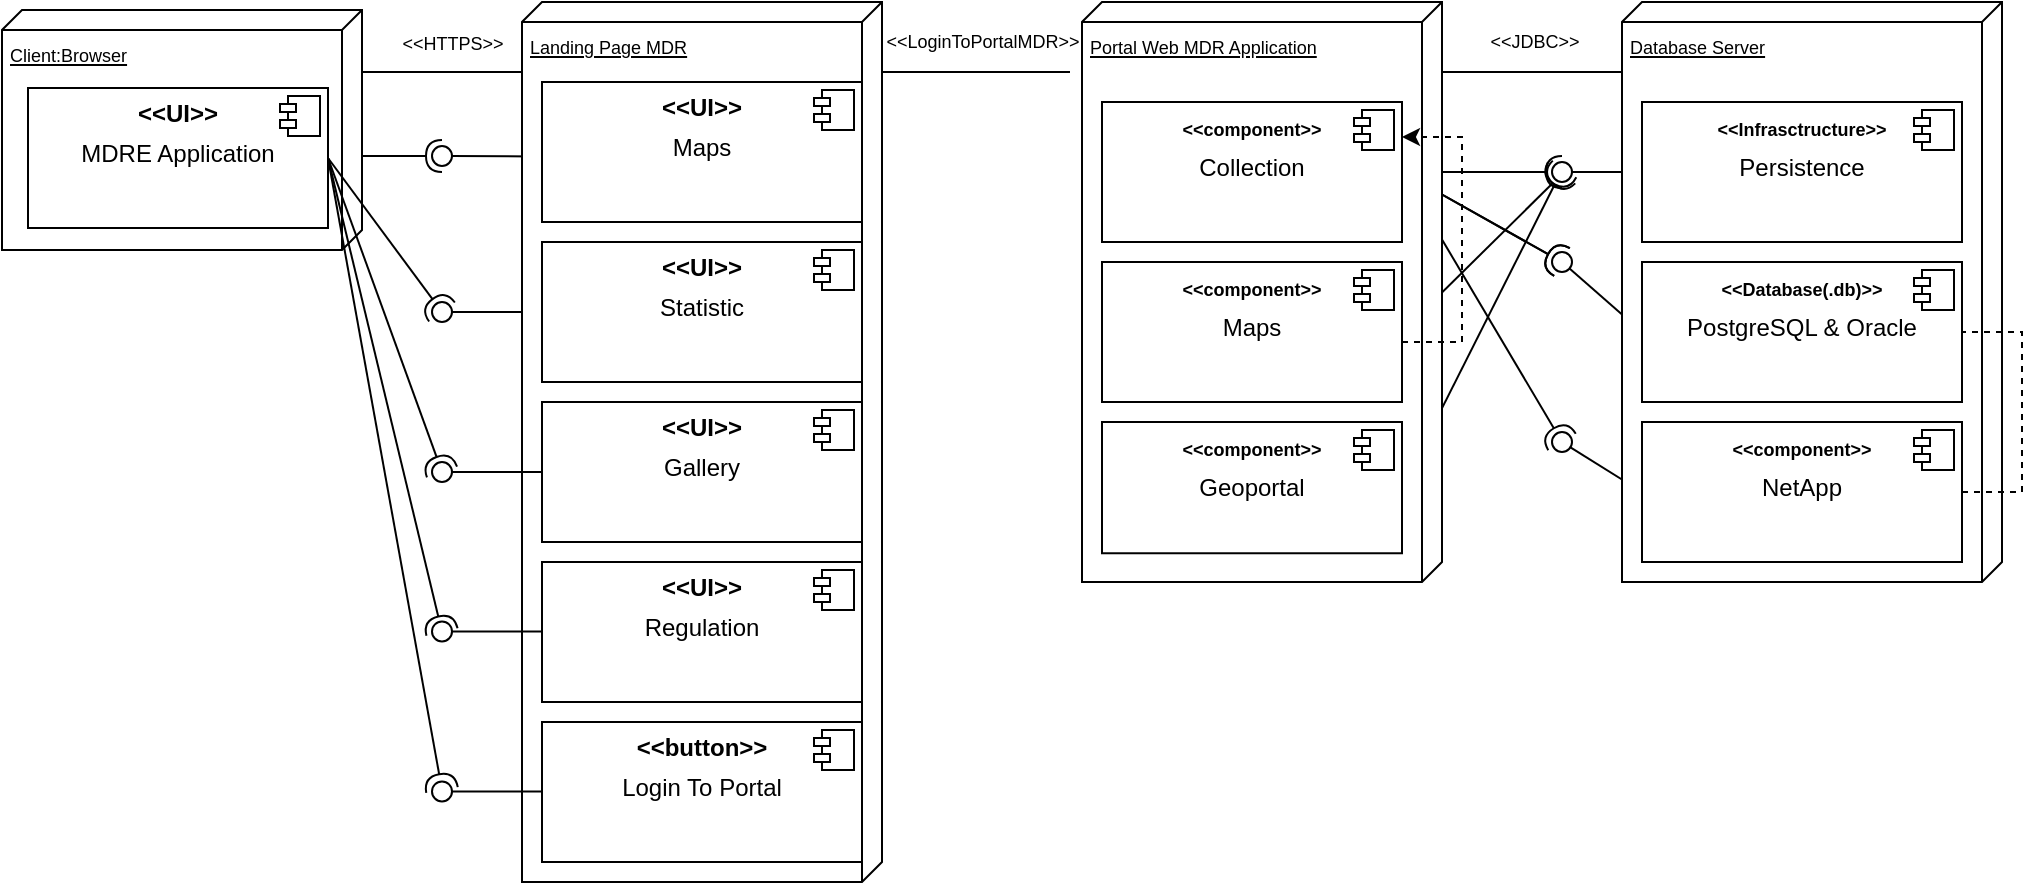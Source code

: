 <mxfile version="24.4.4" type="github">
  <diagram name="Page-1" id="lg8GERI4jvKTzHJQfLz6">
    <mxGraphModel dx="600" dy="1473" grid="1" gridSize="10" guides="1" tooltips="1" connect="1" arrows="1" fold="1" page="1" pageScale="1" pageWidth="850" pageHeight="1100" math="0" shadow="0">
      <root>
        <mxCell id="0" />
        <mxCell id="1" parent="0" />
        <mxCell id="dWrJF7Umer4r_7vTZvSn-57" value="" style="rounded=0;orthogonalLoop=1;jettySize=auto;html=1;endArrow=oval;endFill=0;sketch=0;sourcePerimeterSpacing=0;targetPerimeterSpacing=0;endSize=10;exitX=0;exitY=0.5;exitDx=0;exitDy=0;" edge="1" parent="1" source="dWrJF7Umer4r_7vTZvSn-51">
          <mxGeometry relative="1" as="geometry">
            <mxPoint x="884.0" y="-865" as="sourcePoint" />
            <mxPoint x="830" y="-820" as="targetPoint" />
          </mxGeometry>
        </mxCell>
        <mxCell id="dWrJF7Umer4r_7vTZvSn-43" value="" style="group" vertex="1" connectable="0" parent="1">
          <mxGeometry x="740" y="-946" width="126.0" height="31" as="geometry" />
        </mxCell>
        <mxCell id="dWrJF7Umer4r_7vTZvSn-44" style="edgeStyle=orthogonalEdgeStyle;rounded=0;orthogonalLoop=1;jettySize=auto;html=1;endArrow=none;endFill=0;" edge="1" parent="dWrJF7Umer4r_7vTZvSn-43">
          <mxGeometry relative="1" as="geometry">
            <mxPoint y="31" as="sourcePoint" />
            <mxPoint x="120.0" y="31" as="targetPoint" />
            <Array as="points">
              <mxPoint x="100.0" y="31" />
              <mxPoint x="100.0" y="31" />
            </Array>
          </mxGeometry>
        </mxCell>
        <mxCell id="dWrJF7Umer4r_7vTZvSn-45" value="&lt;font style=&quot;font-size: 9px;&quot;&gt;&amp;lt;&amp;lt;JDBC&amp;gt;&amp;gt;&lt;/font&gt;" style="text;html=1;align=center;verticalAlign=middle;resizable=0;points=[];autosize=1;strokeColor=none;fillColor=none;" vertex="1" parent="dWrJF7Umer4r_7vTZvSn-43">
          <mxGeometry x="41.0" width="70" height="30" as="geometry" />
        </mxCell>
        <mxCell id="dWrJF7Umer4r_7vTZvSn-42" value="" style="group" vertex="1" connectable="0" parent="1">
          <mxGeometry x="464.0" y="-946" width="136.0" height="31" as="geometry" />
        </mxCell>
        <mxCell id="dWrJF7Umer4r_7vTZvSn-40" style="edgeStyle=orthogonalEdgeStyle;rounded=0;orthogonalLoop=1;jettySize=auto;html=1;endArrow=none;endFill=0;" edge="1" parent="dWrJF7Umer4r_7vTZvSn-42">
          <mxGeometry relative="1" as="geometry">
            <mxPoint y="31" as="sourcePoint" />
            <mxPoint x="120.0" y="31" as="targetPoint" />
            <Array as="points">
              <mxPoint x="100.0" y="31" />
              <mxPoint x="100.0" y="31" />
            </Array>
          </mxGeometry>
        </mxCell>
        <mxCell id="dWrJF7Umer4r_7vTZvSn-41" value="&lt;font style=&quot;font-size: 9px;&quot;&gt;&amp;lt;&amp;lt;LoginToPortalMDR&amp;gt;&amp;gt;&lt;/font&gt;" style="text;html=1;align=center;verticalAlign=middle;resizable=0;points=[];autosize=1;strokeColor=none;fillColor=none;" vertex="1" parent="dWrJF7Umer4r_7vTZvSn-42">
          <mxGeometry x="16.0" width="120" height="30" as="geometry" />
        </mxCell>
        <mxCell id="dWrJF7Umer4r_7vTZvSn-13" value="" style="rounded=0;orthogonalLoop=1;jettySize=auto;html=1;endArrow=halfCircle;endFill=0;endSize=6;strokeWidth=1;sketch=0;" edge="1" parent="1">
          <mxGeometry relative="1" as="geometry">
            <mxPoint x="210" y="-873" as="sourcePoint" />
            <mxPoint x="270" y="-873" as="targetPoint" />
          </mxGeometry>
        </mxCell>
        <mxCell id="dWrJF7Umer4r_7vTZvSn-11" value="" style="group" vertex="1" connectable="0" parent="1">
          <mxGeometry x="50" y="-946" width="180" height="120" as="geometry" />
        </mxCell>
        <mxCell id="dWrJF7Umer4r_7vTZvSn-10" value="&lt;font style=&quot;font-size: 9px;&quot;&gt;Client:Browser&lt;/font&gt;" style="verticalAlign=top;align=left;spacingTop=8;spacingLeft=2;spacingRight=12;shape=cube;size=10;direction=south;fontStyle=4;html=1;whiteSpace=wrap;" vertex="1" parent="dWrJF7Umer4r_7vTZvSn-11">
          <mxGeometry width="180" height="120" as="geometry" />
        </mxCell>
        <mxCell id="dWrJF7Umer4r_7vTZvSn-8" value="&lt;p style=&quot;margin:0px;margin-top:6px;text-align:center;&quot;&gt;&lt;b&gt;&amp;lt;&amp;lt;UI&amp;gt;&amp;gt;&lt;/b&gt;&lt;/p&gt;&lt;p style=&quot;margin:0px;margin-top:6px;text-align:center;&quot;&gt;MDRE Application&lt;/p&gt;" style="align=left;overflow=fill;html=1;dropTarget=0;whiteSpace=wrap;" vertex="1" parent="dWrJF7Umer4r_7vTZvSn-11">
          <mxGeometry x="13" y="39" width="150" height="70" as="geometry" />
        </mxCell>
        <mxCell id="dWrJF7Umer4r_7vTZvSn-9" value="" style="shape=component;jettyWidth=8;jettyHeight=4;" vertex="1" parent="dWrJF7Umer4r_7vTZvSn-8">
          <mxGeometry x="1" width="20" height="20" relative="1" as="geometry">
            <mxPoint x="-24" y="4" as="offset" />
          </mxGeometry>
        </mxCell>
        <mxCell id="dWrJF7Umer4r_7vTZvSn-14" value="" style="rounded=0;orthogonalLoop=1;jettySize=auto;html=1;endArrow=oval;endFill=0;sketch=0;sourcePerimeterSpacing=0;targetPerimeterSpacing=0;endSize=10;exitX=0.209;exitY=0.993;exitDx=0;exitDy=0;exitPerimeter=0;" edge="1" parent="1">
          <mxGeometry relative="1" as="geometry">
            <mxPoint x="330.26" y="-872.67" as="sourcePoint" />
            <mxPoint x="270" y="-873" as="targetPoint" />
          </mxGeometry>
        </mxCell>
        <mxCell id="dWrJF7Umer4r_7vTZvSn-15" value="" style="ellipse;whiteSpace=wrap;html=1;align=center;aspect=fixed;fillColor=none;strokeColor=none;resizable=0;perimeter=centerPerimeter;rotatable=0;allowArrows=0;points=[];outlineConnect=1;" vertex="1" parent="1">
          <mxGeometry x="275" y="-830" width="10" height="10" as="geometry" />
        </mxCell>
        <mxCell id="dWrJF7Umer4r_7vTZvSn-23" style="edgeStyle=orthogonalEdgeStyle;rounded=0;orthogonalLoop=1;jettySize=auto;html=1;endArrow=none;endFill=0;" edge="1" parent="1">
          <mxGeometry relative="1" as="geometry">
            <mxPoint x="230.0" y="-915" as="sourcePoint" />
            <mxPoint x="350" y="-915" as="targetPoint" />
            <Array as="points">
              <mxPoint x="330" y="-915" />
              <mxPoint x="330" y="-915" />
            </Array>
          </mxGeometry>
        </mxCell>
        <mxCell id="dWrJF7Umer4r_7vTZvSn-24" value="&lt;font style=&quot;font-size: 9px;&quot;&gt;&amp;lt;&amp;lt;HTTPS&amp;gt;&amp;gt;&lt;/font&gt;" style="text;html=1;align=center;verticalAlign=middle;resizable=0;points=[];autosize=1;strokeColor=none;fillColor=none;" vertex="1" parent="1">
          <mxGeometry x="240" y="-945" width="70" height="30" as="geometry" />
        </mxCell>
        <mxCell id="dWrJF7Umer4r_7vTZvSn-56" value="" style="rounded=0;orthogonalLoop=1;jettySize=auto;html=1;endArrow=halfCircle;endFill=0;endSize=6;strokeWidth=1;sketch=0;exitX=1;exitY=0.5;exitDx=0;exitDy=0;" edge="1" parent="1" source="dWrJF7Umer4r_7vTZvSn-32">
          <mxGeometry relative="1" as="geometry">
            <mxPoint x="836" y="-842" as="sourcePoint" />
            <mxPoint x="830" y="-820" as="targetPoint" />
          </mxGeometry>
        </mxCell>
        <mxCell id="dWrJF7Umer4r_7vTZvSn-58" value="" style="ellipse;whiteSpace=wrap;html=1;align=center;aspect=fixed;fillColor=none;strokeColor=none;resizable=0;perimeter=centerPerimeter;rotatable=0;allowArrows=0;points=[];outlineConnect=1;" vertex="1" parent="1">
          <mxGeometry x="811" y="-847" width="10" height="10" as="geometry" />
        </mxCell>
        <mxCell id="dWrJF7Umer4r_7vTZvSn-59" value="" style="rounded=0;orthogonalLoop=1;jettySize=auto;html=1;endArrow=halfCircle;endFill=0;endSize=6;strokeWidth=1;sketch=0;fontSize=12;curved=1;exitX=1;exitY=0.5;exitDx=0;exitDy=0;" edge="1" parent="1" source="dWrJF7Umer4r_7vTZvSn-32">
          <mxGeometry relative="1" as="geometry">
            <mxPoint x="826" y="-790" as="sourcePoint" />
            <mxPoint x="830" y="-820" as="targetPoint" />
          </mxGeometry>
        </mxCell>
        <mxCell id="dWrJF7Umer4r_7vTZvSn-60" value="" style="ellipse;whiteSpace=wrap;html=1;align=center;aspect=fixed;fillColor=none;strokeColor=none;resizable=0;perimeter=centerPerimeter;rotatable=0;allowArrows=0;points=[];outlineConnect=1;" vertex="1" parent="1">
          <mxGeometry x="801" y="-795" width="10" height="10" as="geometry" />
        </mxCell>
        <mxCell id="dWrJF7Umer4r_7vTZvSn-61" value="" style="rounded=0;orthogonalLoop=1;jettySize=auto;html=1;endArrow=oval;endFill=0;sketch=0;sourcePerimeterSpacing=0;targetPerimeterSpacing=0;endSize=10;exitX=0;exitY=0.5;exitDx=0;exitDy=0;" edge="1" parent="1" source="dWrJF7Umer4r_7vTZvSn-49">
          <mxGeometry relative="1" as="geometry">
            <mxPoint x="880" y="-775" as="sourcePoint" />
            <mxPoint x="830" y="-865" as="targetPoint" />
          </mxGeometry>
        </mxCell>
        <mxCell id="dWrJF7Umer4r_7vTZvSn-62" value="" style="rounded=0;orthogonalLoop=1;jettySize=auto;html=1;endArrow=halfCircle;endFill=0;endSize=6;strokeWidth=1;sketch=0;fontSize=12;curved=1;exitX=1;exitY=0.5;exitDx=0;exitDy=0;" edge="1" parent="1" source="dWrJF7Umer4r_7vTZvSn-32">
          <mxGeometry relative="1" as="geometry">
            <mxPoint x="760" y="-855" as="sourcePoint" />
            <mxPoint x="830" y="-865" as="targetPoint" />
          </mxGeometry>
        </mxCell>
        <mxCell id="dWrJF7Umer4r_7vTZvSn-63" value="" style="rounded=0;orthogonalLoop=1;jettySize=auto;html=1;endArrow=halfCircle;endFill=0;endSize=6;strokeWidth=1;sketch=0;fontSize=12;curved=1;exitX=1;exitY=0.5;exitDx=0;exitDy=0;" edge="1" parent="1" source="dWrJF7Umer4r_7vTZvSn-34">
          <mxGeometry relative="1" as="geometry">
            <mxPoint x="750.25" y="-777.91" as="sourcePoint" />
            <mxPoint x="831" y="-865" as="targetPoint" />
          </mxGeometry>
        </mxCell>
        <mxCell id="dWrJF7Umer4r_7vTZvSn-64" value="" style="rounded=0;orthogonalLoop=1;jettySize=auto;html=1;endArrow=halfCircle;endFill=0;endSize=6;strokeWidth=1;sketch=0;fontSize=12;curved=1;exitX=1;exitY=0.5;exitDx=0;exitDy=0;" edge="1" parent="1" source="dWrJF7Umer4r_7vTZvSn-36">
          <mxGeometry relative="1" as="geometry">
            <mxPoint x="750.0" y="-713.185" as="sourcePoint" />
            <mxPoint x="830" y="-866" as="targetPoint" />
          </mxGeometry>
        </mxCell>
        <mxCell id="dWrJF7Umer4r_7vTZvSn-65" value="" style="rounded=0;orthogonalLoop=1;jettySize=auto;html=1;endArrow=halfCircle;endFill=0;endSize=6;strokeWidth=1;sketch=0;fontSize=12;curved=1;exitX=1;exitY=0.5;exitDx=0;exitDy=0;" edge="1" parent="1" source="dWrJF7Umer4r_7vTZvSn-32">
          <mxGeometry relative="1" as="geometry">
            <mxPoint x="760" y="-855" as="sourcePoint" />
            <mxPoint x="830" y="-730" as="targetPoint" />
          </mxGeometry>
        </mxCell>
        <mxCell id="dWrJF7Umer4r_7vTZvSn-66" value="" style="rounded=0;orthogonalLoop=1;jettySize=auto;html=1;endArrow=oval;endFill=0;sketch=0;sourcePerimeterSpacing=0;targetPerimeterSpacing=0;endSize=10;exitX=0;exitY=0.5;exitDx=0;exitDy=0;" edge="1" parent="1" source="dWrJF7Umer4r_7vTZvSn-53">
          <mxGeometry relative="1" as="geometry">
            <mxPoint x="880" y="-775" as="sourcePoint" />
            <mxPoint x="830" y="-730" as="targetPoint" />
          </mxGeometry>
        </mxCell>
        <mxCell id="dWrJF7Umer4r_7vTZvSn-72" value="" style="rounded=0;orthogonalLoop=1;jettySize=auto;html=1;endArrow=oval;endFill=0;sketch=0;sourcePerimeterSpacing=0;targetPerimeterSpacing=0;endSize=10;exitX=0;exitY=0.5;exitDx=0;exitDy=0;" edge="1" parent="1">
          <mxGeometry relative="1" as="geometry">
            <mxPoint x="350" y="-795" as="sourcePoint" />
            <mxPoint x="270" y="-795" as="targetPoint" />
          </mxGeometry>
        </mxCell>
        <mxCell id="dWrJF7Umer4r_7vTZvSn-73" value="" style="rounded=0;orthogonalLoop=1;jettySize=auto;html=1;endArrow=halfCircle;endFill=0;endSize=6;strokeWidth=1;sketch=0;exitX=1;exitY=0.5;exitDx=0;exitDy=0;" edge="1" parent="1" source="dWrJF7Umer4r_7vTZvSn-8">
          <mxGeometry relative="1" as="geometry">
            <mxPoint x="210" y="-795" as="sourcePoint" />
            <mxPoint x="270" y="-795" as="targetPoint" />
          </mxGeometry>
        </mxCell>
        <mxCell id="dWrJF7Umer4r_7vTZvSn-12" value="&lt;font style=&quot;font-size: 9px;&quot;&gt;Landing Page MDR&lt;/font&gt;" style="verticalAlign=top;align=left;spacingTop=8;spacingLeft=2;spacingRight=12;shape=cube;size=10;direction=south;fontStyle=4;html=1;whiteSpace=wrap;" vertex="1" parent="1">
          <mxGeometry x="310" y="-950" width="180" height="440" as="geometry" />
        </mxCell>
        <mxCell id="dWrJF7Umer4r_7vTZvSn-3" value="&lt;p style=&quot;margin:0px;margin-top:6px;text-align:center;&quot;&gt;&lt;b&gt;&amp;lt;&amp;lt;UI&amp;gt;&amp;gt;&lt;/b&gt;&lt;/p&gt;&lt;p style=&quot;margin:0px;margin-top:6px;text-align:center;&quot;&gt;&lt;span style=&quot;background-color: initial;&quot;&gt;Maps&lt;/span&gt;&lt;br&gt;&lt;/p&gt;" style="align=left;overflow=fill;html=1;dropTarget=0;whiteSpace=wrap;" vertex="1" parent="1">
          <mxGeometry x="320" y="-910" width="160" height="70" as="geometry" />
        </mxCell>
        <mxCell id="dWrJF7Umer4r_7vTZvSn-4" value="" style="shape=component;jettyWidth=8;jettyHeight=4;" vertex="1" parent="dWrJF7Umer4r_7vTZvSn-3">
          <mxGeometry x="1" width="20" height="20" relative="1" as="geometry">
            <mxPoint x="-24" y="4" as="offset" />
          </mxGeometry>
        </mxCell>
        <mxCell id="dWrJF7Umer4r_7vTZvSn-16" value="&lt;p style=&quot;margin:0px;margin-top:6px;text-align:center;&quot;&gt;&lt;b&gt;&amp;lt;&amp;lt;UI&amp;gt;&amp;gt;&lt;/b&gt;&lt;/p&gt;&lt;p style=&quot;margin:0px;margin-top:6px;text-align:center;&quot;&gt;&lt;span style=&quot;background-color: initial;&quot;&gt;Statistic&lt;/span&gt;&lt;br&gt;&lt;/p&gt;" style="align=left;overflow=fill;html=1;dropTarget=0;whiteSpace=wrap;" vertex="1" parent="1">
          <mxGeometry x="320" y="-830" width="160" height="70" as="geometry" />
        </mxCell>
        <mxCell id="dWrJF7Umer4r_7vTZvSn-17" value="" style="shape=component;jettyWidth=8;jettyHeight=4;" vertex="1" parent="dWrJF7Umer4r_7vTZvSn-16">
          <mxGeometry x="1" width="20" height="20" relative="1" as="geometry">
            <mxPoint x="-24" y="4" as="offset" />
          </mxGeometry>
        </mxCell>
        <mxCell id="dWrJF7Umer4r_7vTZvSn-18" value="&lt;p style=&quot;margin:0px;margin-top:6px;text-align:center;&quot;&gt;&lt;b&gt;&amp;lt;&amp;lt;UI&amp;gt;&amp;gt;&lt;/b&gt;&lt;/p&gt;&lt;p style=&quot;margin:0px;margin-top:6px;text-align:center;&quot;&gt;&lt;span style=&quot;background-color: initial;&quot;&gt;Gallery&lt;/span&gt;&lt;br&gt;&lt;/p&gt;" style="align=left;overflow=fill;html=1;dropTarget=0;whiteSpace=wrap;" vertex="1" parent="1">
          <mxGeometry x="320" y="-750" width="160" height="70" as="geometry" />
        </mxCell>
        <mxCell id="dWrJF7Umer4r_7vTZvSn-19" value="" style="shape=component;jettyWidth=8;jettyHeight=4;" vertex="1" parent="dWrJF7Umer4r_7vTZvSn-18">
          <mxGeometry x="1" width="20" height="20" relative="1" as="geometry">
            <mxPoint x="-24" y="4" as="offset" />
          </mxGeometry>
        </mxCell>
        <mxCell id="dWrJF7Umer4r_7vTZvSn-20" value="&lt;p style=&quot;margin:0px;margin-top:6px;text-align:center;&quot;&gt;&lt;b&gt;&amp;lt;&amp;lt;UI&amp;gt;&amp;gt;&lt;/b&gt;&lt;/p&gt;&lt;p style=&quot;margin:0px;margin-top:6px;text-align:center;&quot;&gt;&lt;span style=&quot;background-color: initial;&quot;&gt;Regulation&lt;/span&gt;&lt;br&gt;&lt;/p&gt;" style="align=left;overflow=fill;html=1;dropTarget=0;whiteSpace=wrap;" vertex="1" parent="1">
          <mxGeometry x="320" y="-670" width="160" height="70" as="geometry" />
        </mxCell>
        <mxCell id="dWrJF7Umer4r_7vTZvSn-21" value="" style="shape=component;jettyWidth=8;jettyHeight=4;" vertex="1" parent="dWrJF7Umer4r_7vTZvSn-20">
          <mxGeometry x="1" width="20" height="20" relative="1" as="geometry">
            <mxPoint x="-24" y="4" as="offset" />
          </mxGeometry>
        </mxCell>
        <mxCell id="dWrJF7Umer4r_7vTZvSn-74" value="&lt;p style=&quot;margin:0px;margin-top:6px;text-align:center;&quot;&gt;&lt;b&gt;&amp;lt;&amp;lt;button&amp;gt;&amp;gt;&lt;/b&gt;&lt;/p&gt;&lt;p style=&quot;margin:0px;margin-top:6px;text-align:center;&quot;&gt;&lt;span style=&quot;background-color: initial;&quot;&gt;Login To Portal&lt;/span&gt;&lt;br&gt;&lt;/p&gt;" style="align=left;overflow=fill;html=1;dropTarget=0;whiteSpace=wrap;" vertex="1" parent="1">
          <mxGeometry x="320" y="-590" width="160" height="70" as="geometry" />
        </mxCell>
        <mxCell id="dWrJF7Umer4r_7vTZvSn-75" value="" style="shape=component;jettyWidth=8;jettyHeight=4;" vertex="1" parent="dWrJF7Umer4r_7vTZvSn-74">
          <mxGeometry x="1" width="20" height="20" relative="1" as="geometry">
            <mxPoint x="-24" y="4" as="offset" />
          </mxGeometry>
        </mxCell>
        <mxCell id="dWrJF7Umer4r_7vTZvSn-76" value="" style="rounded=0;orthogonalLoop=1;jettySize=auto;html=1;endArrow=oval;endFill=0;sketch=0;sourcePerimeterSpacing=0;targetPerimeterSpacing=0;endSize=10;exitX=0;exitY=0.5;exitDx=0;exitDy=0;" edge="1" parent="1" source="dWrJF7Umer4r_7vTZvSn-18">
          <mxGeometry relative="1" as="geometry">
            <mxPoint x="360" y="-785" as="sourcePoint" />
            <mxPoint x="270" y="-715" as="targetPoint" />
          </mxGeometry>
        </mxCell>
        <mxCell id="dWrJF7Umer4r_7vTZvSn-77" value="" style="rounded=0;orthogonalLoop=1;jettySize=auto;html=1;endArrow=halfCircle;endFill=0;endSize=6;strokeWidth=1;sketch=0;exitX=1;exitY=0.5;exitDx=0;exitDy=0;" edge="1" parent="1" source="dWrJF7Umer4r_7vTZvSn-8">
          <mxGeometry relative="1" as="geometry">
            <mxPoint x="223" y="-857" as="sourcePoint" />
            <mxPoint x="270" y="-715" as="targetPoint" />
          </mxGeometry>
        </mxCell>
        <mxCell id="dWrJF7Umer4r_7vTZvSn-78" value="" style="rounded=0;orthogonalLoop=1;jettySize=auto;html=1;endArrow=oval;endFill=0;sketch=0;sourcePerimeterSpacing=0;targetPerimeterSpacing=0;endSize=10;exitX=0;exitY=0.5;exitDx=0;exitDy=0;" edge="1" parent="1">
          <mxGeometry relative="1" as="geometry">
            <mxPoint x="320" y="-635.29" as="sourcePoint" />
            <mxPoint x="270" y="-635.29" as="targetPoint" />
          </mxGeometry>
        </mxCell>
        <mxCell id="dWrJF7Umer4r_7vTZvSn-79" value="" style="rounded=0;orthogonalLoop=1;jettySize=auto;html=1;endArrow=halfCircle;endFill=0;endSize=6;strokeWidth=1;sketch=0;exitX=1;exitY=0.5;exitDx=0;exitDy=0;" edge="1" parent="1" source="dWrJF7Umer4r_7vTZvSn-8">
          <mxGeometry relative="1" as="geometry">
            <mxPoint x="223" y="-857" as="sourcePoint" />
            <mxPoint x="270" y="-635" as="targetPoint" />
          </mxGeometry>
        </mxCell>
        <mxCell id="dWrJF7Umer4r_7vTZvSn-80" value="" style="rounded=0;orthogonalLoop=1;jettySize=auto;html=1;endArrow=oval;endFill=0;sketch=0;sourcePerimeterSpacing=0;targetPerimeterSpacing=0;endSize=10;exitX=0;exitY=0.5;exitDx=0;exitDy=0;" edge="1" parent="1">
          <mxGeometry relative="1" as="geometry">
            <mxPoint x="320" y="-555.29" as="sourcePoint" />
            <mxPoint x="270" y="-555.29" as="targetPoint" />
          </mxGeometry>
        </mxCell>
        <mxCell id="dWrJF7Umer4r_7vTZvSn-81" value="" style="rounded=0;orthogonalLoop=1;jettySize=auto;html=1;endArrow=halfCircle;endFill=0;endSize=6;strokeWidth=1;sketch=0;exitX=1;exitY=0.5;exitDx=0;exitDy=0;" edge="1" parent="1" source="dWrJF7Umer4r_7vTZvSn-8">
          <mxGeometry relative="1" as="geometry">
            <mxPoint x="223" y="-858" as="sourcePoint" />
            <mxPoint x="270" y="-556" as="targetPoint" />
          </mxGeometry>
        </mxCell>
        <mxCell id="dWrJF7Umer4r_7vTZvSn-31" value="&lt;font style=&quot;font-size: 9px;&quot;&gt;Portal Web MDR Application&lt;/font&gt;" style="verticalAlign=top;align=left;spacingTop=8;spacingLeft=2;spacingRight=12;shape=cube;size=10;direction=south;fontStyle=4;html=1;whiteSpace=wrap;" vertex="1" parent="1">
          <mxGeometry x="590" y="-950" width="180" height="290" as="geometry" />
        </mxCell>
        <mxCell id="dWrJF7Umer4r_7vTZvSn-32" value="&lt;p style=&quot;margin:0px;margin-top:6px;text-align:center;&quot;&gt;&lt;b&gt;&lt;font style=&quot;font-size: 9px;&quot;&gt;&amp;lt;&amp;lt;component&amp;gt;&amp;gt;&lt;/font&gt;&lt;/b&gt;&lt;/p&gt;&lt;p style=&quot;margin:0px;margin-top:6px;text-align:center;&quot;&gt;&lt;span style=&quot;background-color: initial;&quot;&gt;Collection&lt;/span&gt;&lt;br&gt;&lt;/p&gt;" style="align=left;overflow=fill;html=1;dropTarget=0;whiteSpace=wrap;" vertex="1" parent="1">
          <mxGeometry x="600" y="-900" width="150" height="70" as="geometry" />
        </mxCell>
        <mxCell id="dWrJF7Umer4r_7vTZvSn-33" value="" style="shape=component;jettyWidth=8;jettyHeight=4;" vertex="1" parent="dWrJF7Umer4r_7vTZvSn-32">
          <mxGeometry x="1" width="20" height="20" relative="1" as="geometry">
            <mxPoint x="-24" y="4" as="offset" />
          </mxGeometry>
        </mxCell>
        <mxCell id="dWrJF7Umer4r_7vTZvSn-70" style="edgeStyle=orthogonalEdgeStyle;rounded=0;orthogonalLoop=1;jettySize=auto;html=1;entryX=1;entryY=0.25;entryDx=0;entryDy=0;dashed=1;" edge="1" parent="1" source="dWrJF7Umer4r_7vTZvSn-34" target="dWrJF7Umer4r_7vTZvSn-32">
          <mxGeometry relative="1" as="geometry">
            <Array as="points">
              <mxPoint x="780" y="-780" />
              <mxPoint x="780" y="-882" />
            </Array>
          </mxGeometry>
        </mxCell>
        <mxCell id="dWrJF7Umer4r_7vTZvSn-34" value="&lt;p style=&quot;margin:0px;margin-top:6px;text-align:center;&quot;&gt;&lt;b&gt;&lt;font style=&quot;font-size: 9px;&quot;&gt;&amp;lt;&amp;lt;component&amp;gt;&amp;gt;&lt;/font&gt;&lt;/b&gt;&lt;/p&gt;&lt;p style=&quot;margin:0px;margin-top:6px;text-align:center;&quot;&gt;&lt;span style=&quot;background-color: initial;&quot;&gt;Maps&lt;/span&gt;&lt;br&gt;&lt;/p&gt;" style="align=left;overflow=fill;html=1;dropTarget=0;whiteSpace=wrap;" vertex="1" parent="1">
          <mxGeometry x="600" y="-820" width="150" height="70" as="geometry" />
        </mxCell>
        <mxCell id="dWrJF7Umer4r_7vTZvSn-35" value="" style="shape=component;jettyWidth=8;jettyHeight=4;" vertex="1" parent="dWrJF7Umer4r_7vTZvSn-34">
          <mxGeometry x="1" width="20" height="20" relative="1" as="geometry">
            <mxPoint x="-24" y="4" as="offset" />
          </mxGeometry>
        </mxCell>
        <mxCell id="dWrJF7Umer4r_7vTZvSn-36" value="&lt;p style=&quot;margin:0px;margin-top:6px;text-align:center;&quot;&gt;&lt;b&gt;&lt;font style=&quot;font-size: 9px;&quot;&gt;&amp;lt;&amp;lt;component&amp;gt;&amp;gt;&lt;/font&gt;&lt;/b&gt;&lt;/p&gt;&lt;p style=&quot;margin:0px;margin-top:6px;text-align:center;&quot;&gt;&lt;span style=&quot;background-color: initial;&quot;&gt;Geoportal&lt;/span&gt;&lt;br&gt;&lt;/p&gt;" style="align=left;overflow=fill;html=1;dropTarget=0;whiteSpace=wrap;" vertex="1" parent="1">
          <mxGeometry x="600" y="-740" width="150" height="65.63" as="geometry" />
        </mxCell>
        <mxCell id="dWrJF7Umer4r_7vTZvSn-37" value="" style="shape=component;jettyWidth=8;jettyHeight=4;" vertex="1" parent="dWrJF7Umer4r_7vTZvSn-36">
          <mxGeometry x="1" width="20" height="20" relative="1" as="geometry">
            <mxPoint x="-24" y="4" as="offset" />
          </mxGeometry>
        </mxCell>
        <mxCell id="dWrJF7Umer4r_7vTZvSn-48" value="&lt;font style=&quot;font-size: 9px;&quot;&gt;Database Server&lt;/font&gt;" style="verticalAlign=top;align=left;spacingTop=8;spacingLeft=2;spacingRight=12;shape=cube;size=10;direction=south;fontStyle=4;html=1;whiteSpace=wrap;" vertex="1" parent="1">
          <mxGeometry x="860" y="-950" width="190" height="290" as="geometry" />
        </mxCell>
        <mxCell id="dWrJF7Umer4r_7vTZvSn-49" value="&lt;p style=&quot;margin:0px;margin-top:6px;text-align:center;&quot;&gt;&lt;b&gt;&lt;font style=&quot;font-size: 9px;&quot;&gt;&amp;lt;&amp;lt;Infrasctructure&amp;gt;&amp;gt;&lt;/font&gt;&lt;/b&gt;&lt;/p&gt;&lt;p style=&quot;margin:0px;margin-top:6px;text-align:center;&quot;&gt;Persistence&lt;/p&gt;" style="align=left;overflow=fill;html=1;dropTarget=0;whiteSpace=wrap;" vertex="1" parent="1">
          <mxGeometry x="870" y="-900" width="160" height="70" as="geometry" />
        </mxCell>
        <mxCell id="dWrJF7Umer4r_7vTZvSn-50" value="" style="shape=component;jettyWidth=8;jettyHeight=4;" vertex="1" parent="dWrJF7Umer4r_7vTZvSn-49">
          <mxGeometry x="1" width="20" height="20" relative="1" as="geometry">
            <mxPoint x="-24" y="4" as="offset" />
          </mxGeometry>
        </mxCell>
        <mxCell id="dWrJF7Umer4r_7vTZvSn-51" value="&lt;p style=&quot;margin:0px;margin-top:6px;text-align:center;&quot;&gt;&lt;b&gt;&lt;font style=&quot;font-size: 9px;&quot;&gt;&amp;lt;&amp;lt;Database(.db)&amp;gt;&amp;gt;&lt;/font&gt;&lt;/b&gt;&lt;/p&gt;&lt;p style=&quot;margin:0px;margin-top:6px;text-align:center;&quot;&gt;PostgreSQL &amp;amp; Oracle&lt;/p&gt;" style="align=left;overflow=fill;html=1;dropTarget=0;whiteSpace=wrap;" vertex="1" parent="1">
          <mxGeometry x="870" y="-820" width="160" height="70" as="geometry" />
        </mxCell>
        <mxCell id="dWrJF7Umer4r_7vTZvSn-52" value="" style="shape=component;jettyWidth=8;jettyHeight=4;" vertex="1" parent="dWrJF7Umer4r_7vTZvSn-51">
          <mxGeometry x="1" width="20" height="20" relative="1" as="geometry">
            <mxPoint x="-24" y="4" as="offset" />
          </mxGeometry>
        </mxCell>
        <mxCell id="dWrJF7Umer4r_7vTZvSn-71" style="edgeStyle=orthogonalEdgeStyle;rounded=0;orthogonalLoop=1;jettySize=auto;html=1;entryX=1;entryY=0.5;entryDx=0;entryDy=0;startArrow=none;startFill=0;dashed=1;endArrow=none;endFill=0;" edge="1" parent="1" source="dWrJF7Umer4r_7vTZvSn-53" target="dWrJF7Umer4r_7vTZvSn-51">
          <mxGeometry relative="1" as="geometry">
            <Array as="points">
              <mxPoint x="1060" y="-705" />
              <mxPoint x="1060" y="-785" />
            </Array>
          </mxGeometry>
        </mxCell>
        <mxCell id="dWrJF7Umer4r_7vTZvSn-53" value="&lt;p style=&quot;margin:0px;margin-top:6px;text-align:center;&quot;&gt;&lt;b&gt;&lt;font style=&quot;font-size: 9px;&quot;&gt;&amp;lt;&amp;lt;component&amp;gt;&amp;gt;&lt;/font&gt;&lt;/b&gt;&lt;/p&gt;&lt;p style=&quot;margin:0px;margin-top:6px;text-align:center;&quot;&gt;&lt;span style=&quot;background-color: initial;&quot;&gt;NetApp&lt;/span&gt;&lt;br&gt;&lt;/p&gt;" style="align=left;overflow=fill;html=1;dropTarget=0;whiteSpace=wrap;" vertex="1" parent="1">
          <mxGeometry x="870" y="-740" width="160" height="70" as="geometry" />
        </mxCell>
        <mxCell id="dWrJF7Umer4r_7vTZvSn-54" value="" style="shape=component;jettyWidth=8;jettyHeight=4;" vertex="1" parent="dWrJF7Umer4r_7vTZvSn-53">
          <mxGeometry x="1" width="20" height="20" relative="1" as="geometry">
            <mxPoint x="-24" y="4" as="offset" />
          </mxGeometry>
        </mxCell>
      </root>
    </mxGraphModel>
  </diagram>
</mxfile>
